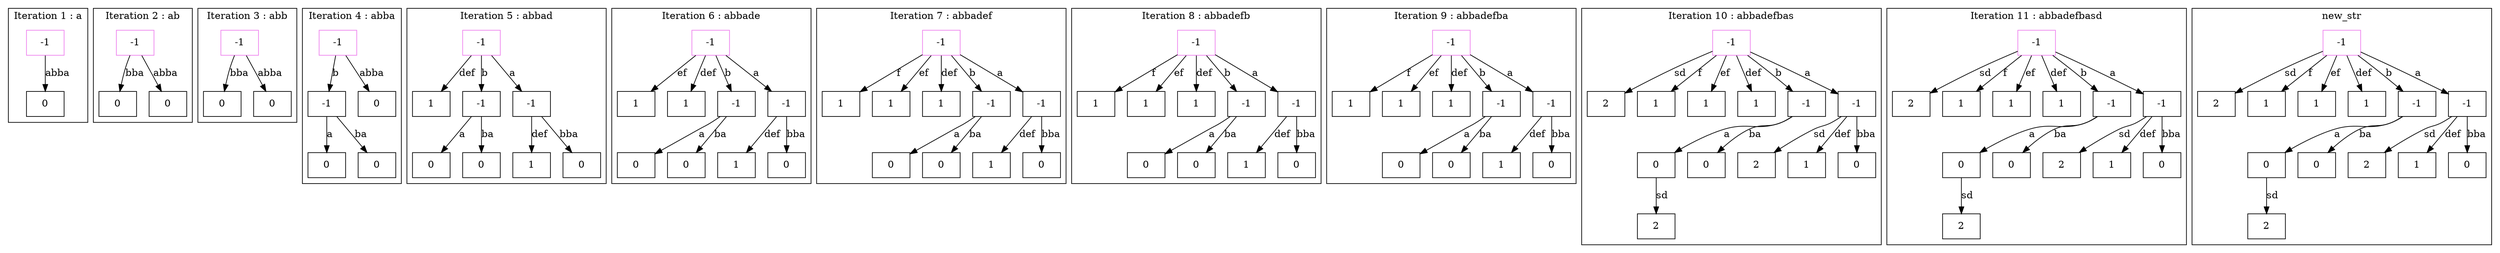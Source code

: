 digraph SuffixTree {
subgraph cluster_1 {
	graph [color=black; label="Iteration 1 : a"];
	node [shape=record];
	"node00x608000000020" [color=violet, label="-1"];
	"node00x608000000020" -> "node00x6080000000a0" [label="abba"];
	"node00x6080000000a0" [color=black, label="0"];
}
subgraph cluster_2 {
	graph [color=black; label="Iteration 2 : ab"];
	node [shape=record];
	"node10x608000000020" [color=violet, label="-1"];
	"node10x608000000020" -> "node10x608000000120" [label="bba"];
	"node10x608000000020" -> "node10x6080000000a0" [label="abba"];
	"node10x608000000120" [color=black, label="0"];
	"node10x6080000000a0" [color=black, label="0"];
}
subgraph cluster_3 {
	graph [color=black; label="Iteration 3 : abb"];
	node [shape=record];
	"node20x608000000020" [color=violet, label="-1"];
	"node20x608000000020" -> "node20x608000000120" [label="bba"];
	"node20x608000000020" -> "node20x6080000000a0" [label="abba"];
	"node20x608000000120" [color=black, label="0"];
	"node20x6080000000a0" [color=black, label="0"];
}
subgraph cluster_4 {
	graph [color=black; label="Iteration 4 : abba"];
	node [shape=record];
	"node30x608000000020" [color=violet, label="-1"];
	"node30x608000000020" -> "node30x608000000220" [label="b"];
	"node30x608000000020" -> "node30x6080000000a0" [label="abba"];
	"node30x608000000220" [color=black, label="-1"];
	"node30x608000000220" -> "node30x6080000001a0" [label="a"];
	"node30x608000000220" -> "node30x608000000120" [label="ba"];
	"node30x6080000000a0" [color=black, label="0"];
	"node30x6080000001a0" [color=black, label="0"];
	"node30x608000000120" [color=black, label="0"];
}
subgraph cluster_5 {
	graph [color=black; label="Iteration 5 : abbad"];
	node [shape=record];
	"node40x608000000020" [color=violet, label="-1"];
	"node40x608000000020" -> "node40x6080000003a0" [label="def"];
	"node40x608000000020" -> "node40x608000000220" [label="b"];
	"node40x608000000020" -> "node40x608000000320" [label="a"];
	"node40x6080000003a0" [color=black, label="1"];
	"node40x608000000220" [color=black, label="-1"];
	"node40x608000000220" -> "node40x6080000001a0" [label="a"];
	"node40x608000000220" -> "node40x608000000120" [label="ba"];
	"node40x608000000320" [color=black, label="-1"];
	"node40x608000000320" -> "node40x6080000002a0" [label="def"];
	"node40x608000000320" -> "node40x6080000000a0" [label="bba"];
	"node40x6080000001a0" [color=black, label="0"];
	"node40x608000000120" [color=black, label="0"];
	"node40x6080000002a0" [color=black, label="1"];
	"node40x6080000000a0" [color=black, label="0"];
}
subgraph cluster_6 {
	graph [color=black; label="Iteration 6 : abbade"];
	node [shape=record];
	"node50x608000000020" [color=violet, label="-1"];
	"node50x608000000020" -> "node50x608000000420" [label="ef"];
	"node50x608000000020" -> "node50x6080000003a0" [label="def"];
	"node50x608000000020" -> "node50x608000000220" [label="b"];
	"node50x608000000020" -> "node50x608000000320" [label="a"];
	"node50x608000000420" [color=black, label="1"];
	"node50x6080000003a0" [color=black, label="1"];
	"node50x608000000220" [color=black, label="-1"];
	"node50x608000000220" -> "node50x6080000001a0" [label="a"];
	"node50x608000000220" -> "node50x608000000120" [label="ba"];
	"node50x608000000320" [color=black, label="-1"];
	"node50x608000000320" -> "node50x6080000002a0" [label="def"];
	"node50x608000000320" -> "node50x6080000000a0" [label="bba"];
	"node50x6080000001a0" [color=black, label="0"];
	"node50x608000000120" [color=black, label="0"];
	"node50x6080000002a0" [color=black, label="1"];
	"node50x6080000000a0" [color=black, label="0"];
}
subgraph cluster_7 {
	graph [color=black; label="Iteration 7 : abbadef"];
	node [shape=record];
	"node60x608000000020" [color=violet, label="-1"];
	"node60x608000000020" -> "node60x6080000004a0" [label="f"];
	"node60x608000000020" -> "node60x608000000420" [label="ef"];
	"node60x608000000020" -> "node60x6080000003a0" [label="def"];
	"node60x608000000020" -> "node60x608000000220" [label="b"];
	"node60x608000000020" -> "node60x608000000320" [label="a"];
	"node60x6080000004a0" [color=black, label="1"];
	"node60x608000000420" [color=black, label="1"];
	"node60x6080000003a0" [color=black, label="1"];
	"node60x608000000220" [color=black, label="-1"];
	"node60x608000000220" -> "node60x6080000001a0" [label="a"];
	"node60x608000000220" -> "node60x608000000120" [label="ba"];
	"node60x608000000320" [color=black, label="-1"];
	"node60x608000000320" -> "node60x6080000002a0" [label="def"];
	"node60x608000000320" -> "node60x6080000000a0" [label="bba"];
	"node60x6080000001a0" [color=black, label="0"];
	"node60x608000000120" [color=black, label="0"];
	"node60x6080000002a0" [color=black, label="1"];
	"node60x6080000000a0" [color=black, label="0"];
}
subgraph cluster_8 {
	graph [color=black; label="Iteration 8 : abbadefb"];
	node [shape=record];
	"node70x608000000020" [color=violet, label="-1"];
	"node70x608000000020" -> "node70x6080000004a0" [label="f"];
	"node70x608000000020" -> "node70x608000000420" [label="ef"];
	"node70x608000000020" -> "node70x6080000003a0" [label="def"];
	"node70x608000000020" -> "node70x608000000220" [label="b"];
	"node70x608000000020" -> "node70x608000000320" [label="a"];
	"node70x6080000004a0" [color=black, label="1"];
	"node70x608000000420" [color=black, label="1"];
	"node70x6080000003a0" [color=black, label="1"];
	"node70x608000000220" [color=black, label="-1"];
	"node70x608000000220" -> "node70x6080000001a0" [label="a"];
	"node70x608000000220" -> "node70x608000000120" [label="ba"];
	"node70x608000000320" [color=black, label="-1"];
	"node70x608000000320" -> "node70x6080000002a0" [label="def"];
	"node70x608000000320" -> "node70x6080000000a0" [label="bba"];
	"node70x6080000001a0" [color=black, label="0"];
	"node70x608000000120" [color=black, label="0"];
	"node70x6080000002a0" [color=black, label="1"];
	"node70x6080000000a0" [color=black, label="0"];
}
subgraph cluster_9 {
	graph [color=black; label="Iteration 9 : abbadefba"];
	node [shape=record];
	"node80x608000000020" [color=violet, label="-1"];
	"node80x608000000020" -> "node80x6080000004a0" [label="f"];
	"node80x608000000020" -> "node80x608000000420" [label="ef"];
	"node80x608000000020" -> "node80x6080000003a0" [label="def"];
	"node80x608000000020" -> "node80x608000000220" [label="b"];
	"node80x608000000020" -> "node80x608000000320" [label="a"];
	"node80x6080000004a0" [color=black, label="1"];
	"node80x608000000420" [color=black, label="1"];
	"node80x6080000003a0" [color=black, label="1"];
	"node80x608000000220" [color=black, label="-1"];
	"node80x608000000220" -> "node80x6080000001a0" [label="a"];
	"node80x608000000220" -> "node80x608000000120" [label="ba"];
	"node80x608000000320" [color=black, label="-1"];
	"node80x608000000320" -> "node80x6080000002a0" [label="def"];
	"node80x608000000320" -> "node80x6080000000a0" [label="bba"];
	"node80x6080000001a0" [color=black, label="0"];
	"node80x608000000120" [color=black, label="0"];
	"node80x6080000002a0" [color=black, label="1"];
	"node80x6080000000a0" [color=black, label="0"];
}
subgraph cluster_10 {
	graph [color=black; label="Iteration 10 : abbadefbas"];
	node [shape=record];
	"node90x608000000020" [color=violet, label="-1"];
	"node90x608000000020" -> "node90x608000000620" [label="sd"];
	"node90x608000000020" -> "node90x6080000004a0" [label="f"];
	"node90x608000000020" -> "node90x608000000420" [label="ef"];
	"node90x608000000020" -> "node90x6080000003a0" [label="def"];
	"node90x608000000020" -> "node90x608000000220" [label="b"];
	"node90x608000000020" -> "node90x608000000320" [label="a"];
	"node90x608000000620" [color=black, label="2"];
	"node90x6080000004a0" [color=black, label="1"];
	"node90x608000000420" [color=black, label="1"];
	"node90x6080000003a0" [color=black, label="1"];
	"node90x608000000220" [color=black, label="-1"];
	"node90x608000000220" -> "node90x6080000001a0" [label="a"];
	"node90x608000000220" -> "node90x608000000120" [label="ba"];
	"node90x608000000320" [color=black, label="-1"];
	"node90x608000000320" -> "node90x6080000005a0" [label="sd"];
	"node90x608000000320" -> "node90x6080000002a0" [label="def"];
	"node90x608000000320" -> "node90x6080000000a0" [label="bba"];
	"node90x6080000001a0" [color=black, label="0"];
	"node90x6080000001a0" -> "node90x608000000520" [label="sd"];
	"node90x608000000120" [color=black, label="0"];
	"node90x6080000005a0" [color=black, label="2"];
	"node90x6080000002a0" [color=black, label="1"];
	"node90x6080000000a0" [color=black, label="0"];
	"node90x608000000520" [color=black, label="2"];
}
subgraph cluster_11 {
	graph [color=black; label="Iteration 11 : abbadefbasd"];
	node [shape=record];
	"node100x608000000020" [color=violet, label="-1"];
	"node100x608000000020" -> "node100x608000000620" [label="sd"];
	"node100x608000000020" -> "node100x6080000004a0" [label="f"];
	"node100x608000000020" -> "node100x608000000420" [label="ef"];
	"node100x608000000020" -> "node100x6080000003a0" [label="def"];
	"node100x608000000020" -> "node100x608000000220" [label="b"];
	"node100x608000000020" -> "node100x608000000320" [label="a"];
	"node100x608000000620" [color=black, label="2"];
	"node100x6080000004a0" [color=black, label="1"];
	"node100x608000000420" [color=black, label="1"];
	"node100x6080000003a0" [color=black, label="1"];
	"node100x608000000220" [color=black, label="-1"];
	"node100x608000000220" -> "node100x6080000001a0" [label="a"];
	"node100x608000000220" -> "node100x608000000120" [label="ba"];
	"node100x608000000320" [color=black, label="-1"];
	"node100x608000000320" -> "node100x6080000005a0" [label="sd"];
	"node100x608000000320" -> "node100x6080000002a0" [label="def"];
	"node100x608000000320" -> "node100x6080000000a0" [label="bba"];
	"node100x6080000001a0" [color=black, label="0"];
	"node100x6080000001a0" -> "node100x608000000520" [label="sd"];
	"node100x608000000120" [color=black, label="0"];
	"node100x6080000005a0" [color=black, label="2"];
	"node100x6080000002a0" [color=black, label="1"];
	"node100x6080000000a0" [color=black, label="0"];
	"node100x608000000520" [color=black, label="2"];
}
subgraph cluster_new_str {
	graph [color=black; label="new_str"];
	node [shape=record];
	"node110x608000000020" [color=violet, label="-1"];
	"node110x608000000020" -> "node110x608000000620" [label="sd"];
	"node110x608000000020" -> "node110x6080000004a0" [label="f"];
	"node110x608000000020" -> "node110x608000000420" [label="ef"];
	"node110x608000000020" -> "node110x6080000003a0" [label="def"];
	"node110x608000000020" -> "node110x608000000220" [label="b"];
	"node110x608000000020" -> "node110x608000000320" [label="a"];
	"node110x608000000620" [color=black, label="2"];
	"node110x6080000004a0" [color=black, label="1"];
	"node110x608000000420" [color=black, label="1"];
	"node110x6080000003a0" [color=black, label="1"];
	"node110x608000000220" [color=black, label="-1"];
	"node110x608000000220" -> "node110x6080000001a0" [label="a"];
	"node110x608000000220" -> "node110x608000000120" [label="ba"];
	"node110x608000000320" [color=black, label="-1"];
	"node110x608000000320" -> "node110x6080000005a0" [label="sd"];
	"node110x608000000320" -> "node110x6080000002a0" [label="def"];
	"node110x608000000320" -> "node110x6080000000a0" [label="bba"];
	"node110x6080000001a0" [color=black, label="0"];
	"node110x6080000001a0" -> "node110x608000000520" [label="sd"];
	"node110x608000000120" [color=black, label="0"];
	"node110x6080000005a0" [color=black, label="2"];
	"node110x6080000002a0" [color=black, label="1"];
	"node110x6080000000a0" [color=black, label="0"];
	"node110x608000000520" [color=black, label="2"];
}
}
